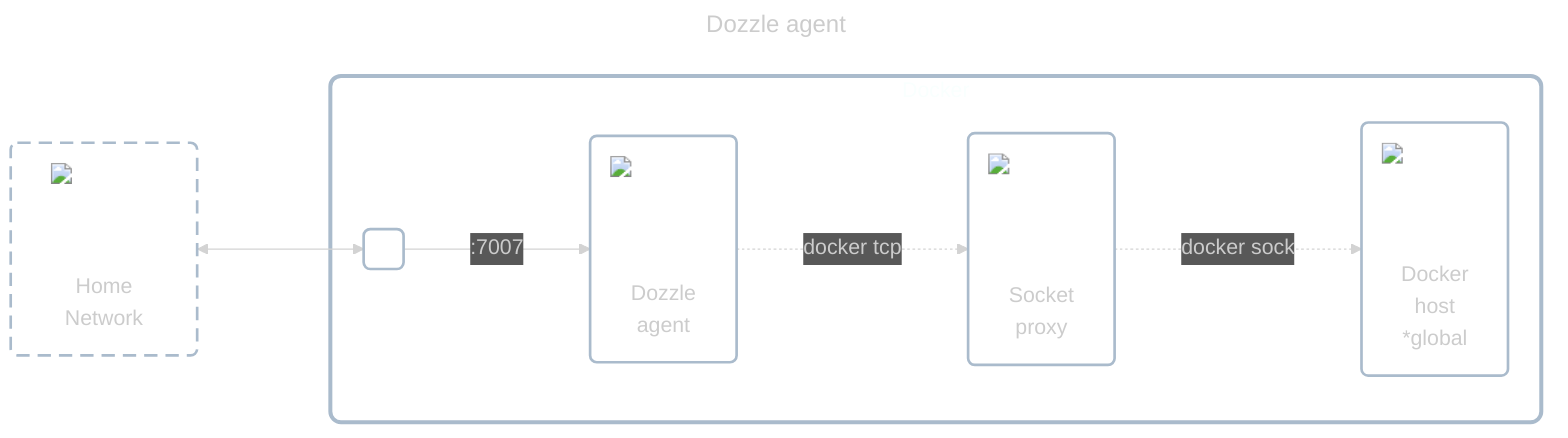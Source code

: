 ---
title: Dozzle agent
config:
    theme: dark
---

flowchart LR
    classDef cluster fill:#ffffff00,stroke:#aabbccff,stroke-width:3px,rx:8px,ry:8px;
    classDef node fill:#ffffff00,stroke:#aabbccff,stroke-width:2px,rx:5px,ry:5px;
    classDef dashed_border stroke-dasharray:10 6;

    home_network["<div style='position:relative;width:80px;height:80px;margin:0 auto;margin-bottom:0.1em'><img src='../../../../icons/network.png' style='min-width:80px;max-width:80px' /></div>Home<br/>Network"]
    class home_network dashed_border

    subgraph app_wrapper["Docker"]
        network_interface(" ")
        dozzle_agent("<div style='position:relative;width:80px;height:80px;margin:0 auto;margin-bottom:0.75em'><img src='../../../../icons/dozzle.png' style='min-width:80px;max-width:80px' /></div>Dozzle<br/>agent")
        socket_proxy("<div style='position:relative;width:80px;height:80px;margin:0 auto;margin-bottom:1em'><img src='../../../../icons/placeholder.png' style='min-width:80px;max-width:80px' /></div>Socket<br/>proxy")
        docker("<div style='position:relative;width:80px;height:80px;margin:0 auto;margin-bottom:0.5em'><img src='../../../../icons/docker.png' style='min-width:80px;max-width:80px' /></div>Docker<br/>host<br/>*global")

        network_interface --->|:7007|dozzle_agent
        dozzle_agent -..->|docker tcp| socket_proxy -..->|docker sock| docker
    end

    home_network <---> network_interface